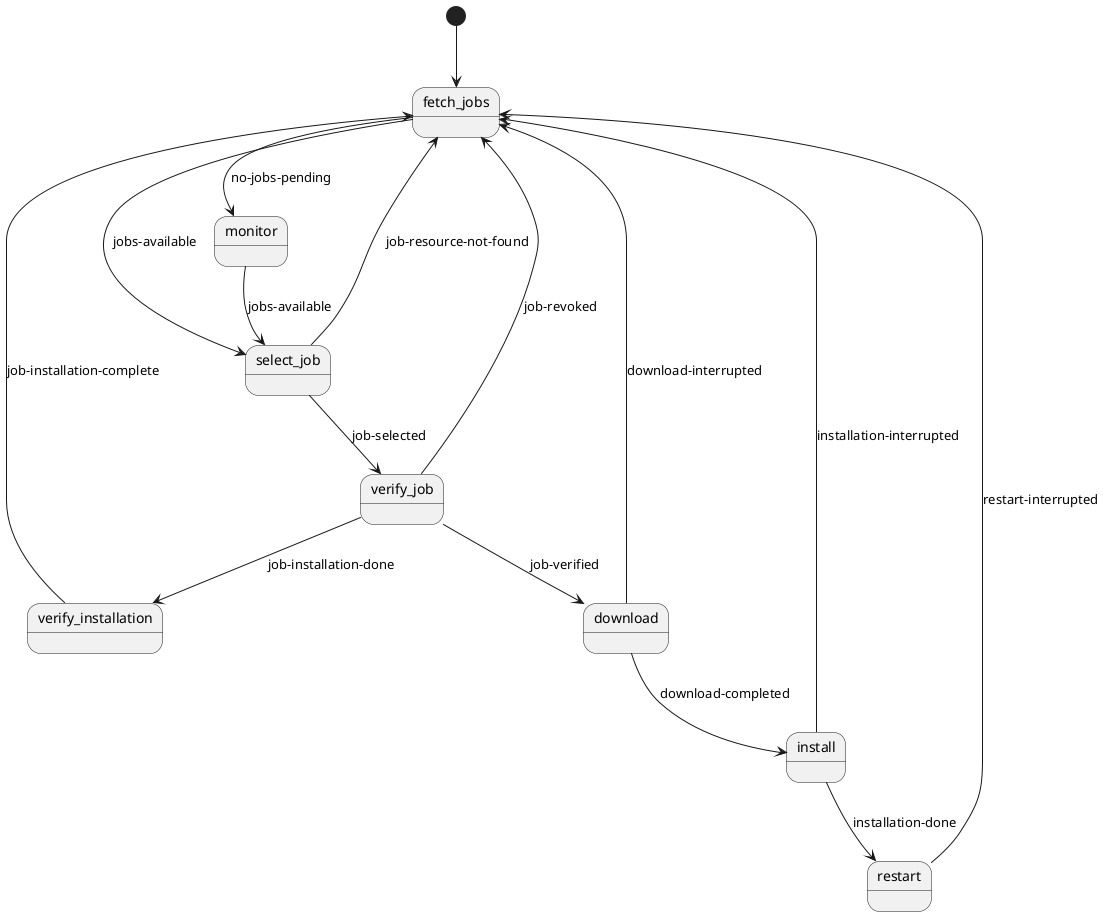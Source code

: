 @startuml
[*] --> fetch_jobs

state verify_installation

state fetch_jobs
state monitor
state select_job
state verify_job
state download
state install
state restart
    fetch_jobs --> monitor: no-jobs-pending
    fetch_jobs --> select_job: jobs-available
    monitor --> select_job: jobs-available
    select_job --> verify_job: job-selected
    select_job --> fetch_jobs: job-resource-not-found
    verify_job --> download: job-verified
    verify_job --> fetch_jobs: job-revoked
    verify_job --> verify_installation: job-installation-done
    verify_installation --> fetch_jobs: job-installation-complete
    download --> fetch_jobs: download-interrupted
    download --> install: download-completed
    install --> fetch_jobs: installation-interrupted
    install --> restart: installation-done
    restart --> fetch_jobs: restart-interrupted
@enduml
